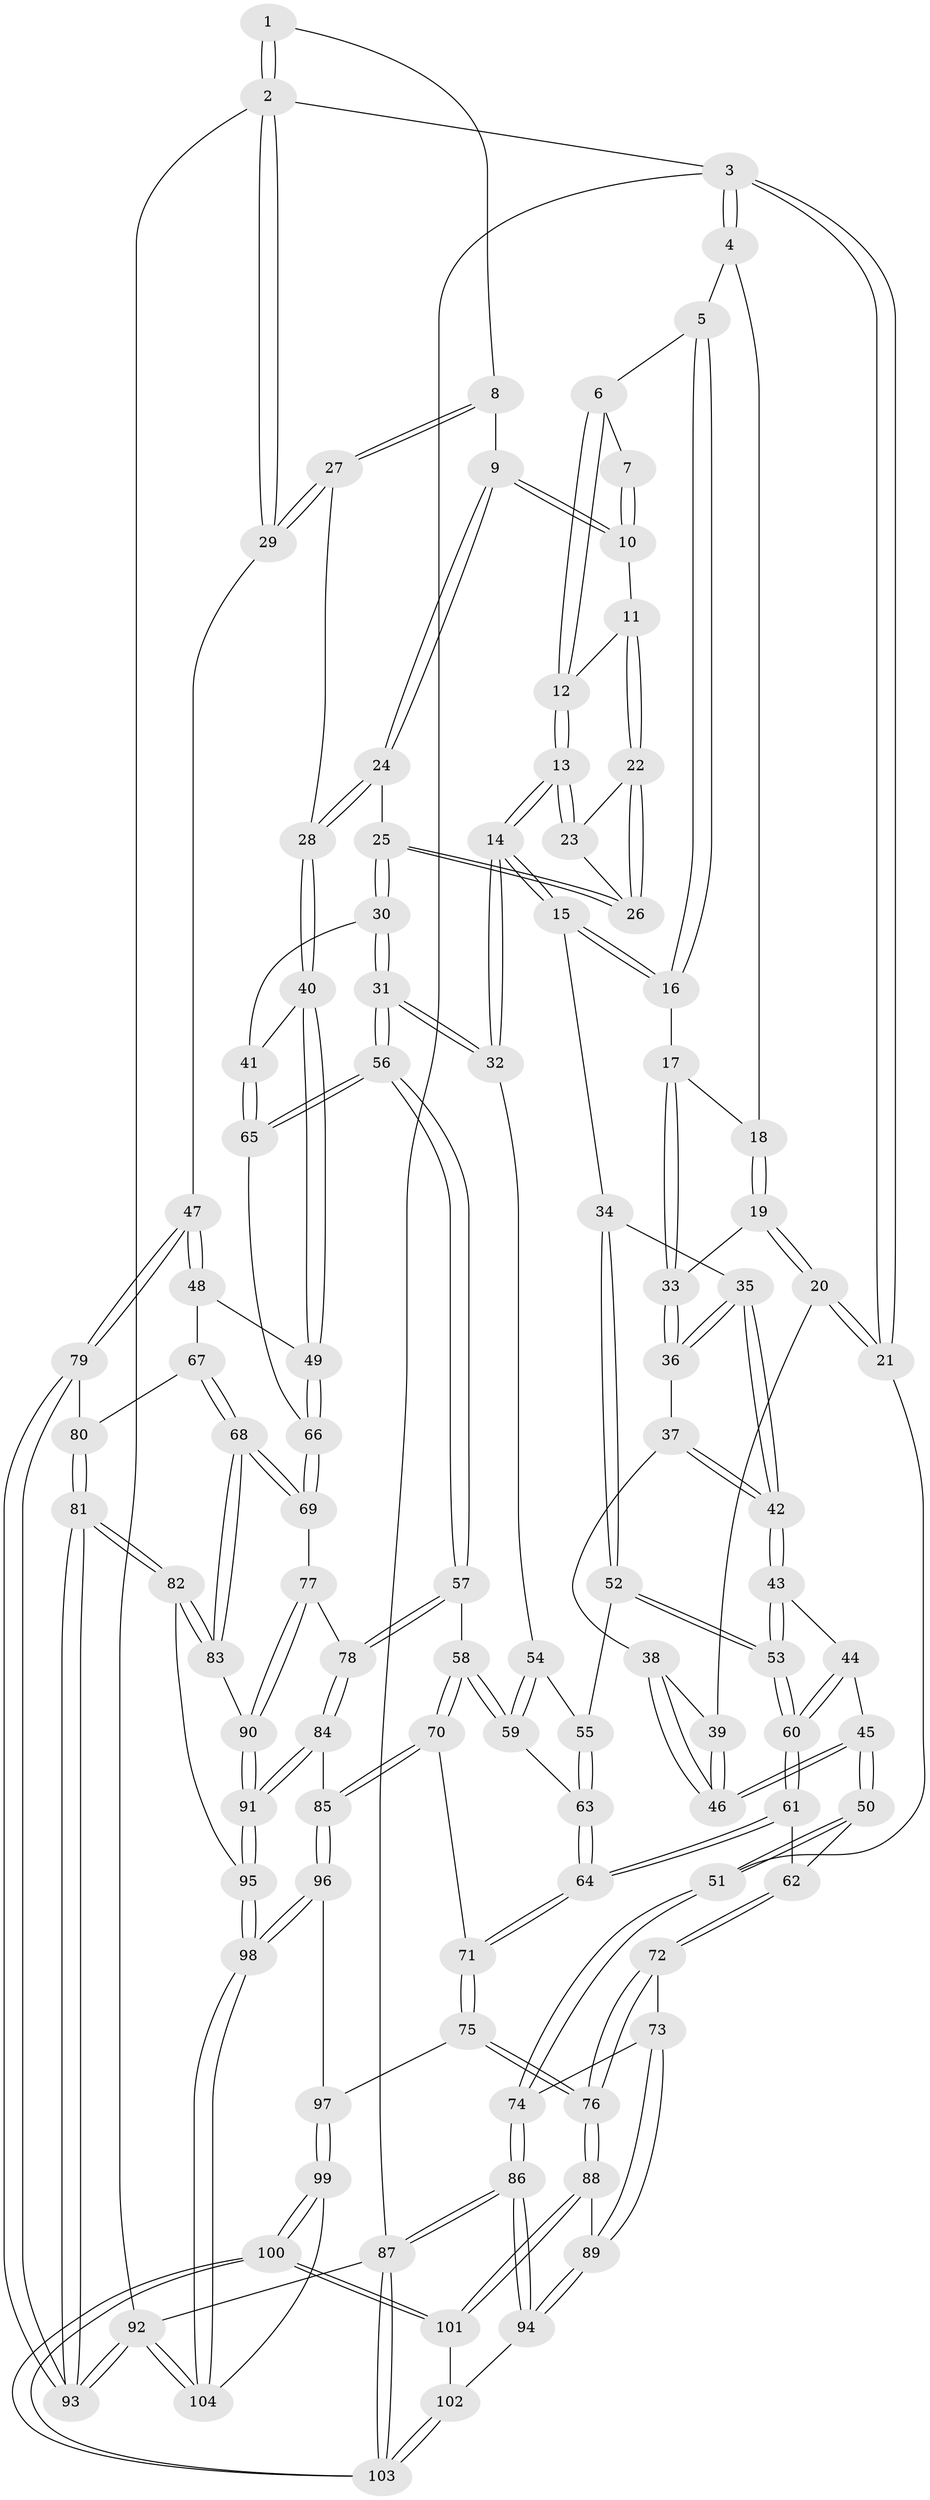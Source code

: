 // coarse degree distribution, {5: 0.4230769230769231, 8: 0.019230769230769232, 3: 0.07692307692307693, 4: 0.38461538461538464, 6: 0.07692307692307693, 2: 0.019230769230769232}
// Generated by graph-tools (version 1.1) at 2025/21/03/04/25 18:21:33]
// undirected, 104 vertices, 257 edges
graph export_dot {
graph [start="1"]
  node [color=gray90,style=filled];
  1 [pos="+0.8729586868251747+0"];
  2 [pos="+1+0"];
  3 [pos="+0+0"];
  4 [pos="+0+0"];
  5 [pos="+0.3585050032245859+0"];
  6 [pos="+0.38745880175147396+0"];
  7 [pos="+0.7185917756782729+0"];
  8 [pos="+0.8992880206874965+0.08385340182273913"];
  9 [pos="+0.8153744193619267+0.08081317735072"];
  10 [pos="+0.7141539940556172+0"];
  11 [pos="+0.6903246747459894+0.018795352669947446"];
  12 [pos="+0.5483093250481488+0.06438650736390077"];
  13 [pos="+0.5123449556329873+0.23738567917519626"];
  14 [pos="+0.5111894594895087+0.23984093618508018"];
  15 [pos="+0.4023709093712335+0.21495330511257568"];
  16 [pos="+0.33049263584225286+0.10578503742878986"];
  17 [pos="+0.21482428709038304+0.13406967544042594"];
  18 [pos="+0.06091422608720677+0"];
  19 [pos="+0.06319089212577449+0.16278876738884515"];
  20 [pos="+0+0.23398171177988286"];
  21 [pos="+0+0.2824240354801333"];
  22 [pos="+0.6897132138943579+0.022608874669448754"];
  23 [pos="+0.6316029084587353+0.11778838544927515"];
  24 [pos="+0.7804599601019765+0.17424578641712307"];
  25 [pos="+0.7289372808345811+0.19044964298713457"];
  26 [pos="+0.7213647582481244+0.17018000839488517"];
  27 [pos="+1+0.18249940832369754"];
  28 [pos="+0.9135765648333986+0.24616509006320506"];
  29 [pos="+1+0.17377423974817244"];
  30 [pos="+0.644669964453285+0.3053473302232034"];
  31 [pos="+0.5967421775507419+0.31430576928963594"];
  32 [pos="+0.5415908914556009+0.27085977370375397"];
  33 [pos="+0.15931477941600564+0.17890326292962636"];
  34 [pos="+0.39757078982733773+0.22071043115919906"];
  35 [pos="+0.29576584334647804+0.2729186459208992"];
  36 [pos="+0.16233699767270218+0.22703112195963235"];
  37 [pos="+0.15724388809086273+0.25824783893805475"];
  38 [pos="+0.1407349124936494+0.2733604341628233"];
  39 [pos="+0.022540872363691178+0.2625959790497196"];
  40 [pos="+0.8265777360968704+0.3683467164857207"];
  41 [pos="+0.8104628259147688+0.3651907973217017"];
  42 [pos="+0.2301911825699652+0.3254719732852822"];
  43 [pos="+0.22487289478442138+0.3488067837948945"];
  44 [pos="+0.12900374463660688+0.3785286897336237"];
  45 [pos="+0.11797221855722914+0.37796994302760223"];
  46 [pos="+0.1160446682510906+0.3471519143733889"];
  47 [pos="+1+0.5319849985333432"];
  48 [pos="+0.9343722691456421+0.4917357581227747"];
  49 [pos="+0.884885965661605+0.47748444290710695"];
  50 [pos="+0.08713304262415954+0.4052093487333702"];
  51 [pos="+0+0.464015569318855"];
  52 [pos="+0.3440758582515665+0.3922145598366242"];
  53 [pos="+0.26067964720285985+0.4101469292342063"];
  54 [pos="+0.4296112676416848+0.40372310680460827"];
  55 [pos="+0.3535183846028055+0.40666033386900957"];
  56 [pos="+0.5693537109976623+0.5447177291135255"];
  57 [pos="+0.5597761263429122+0.5533759514840736"];
  58 [pos="+0.5420076652519403+0.558361604085025"];
  59 [pos="+0.448842966184114+0.5344723951392228"];
  60 [pos="+0.2338913565608192+0.47342791997292744"];
  61 [pos="+0.2273724348528948+0.5393814740155658"];
  62 [pos="+0.19241501561107802+0.5540773220592217"];
  63 [pos="+0.3930381585552583+0.5282105901487538"];
  64 [pos="+0.31065143850482274+0.5639511257379645"];
  65 [pos="+0.652772195294794+0.5564405178567485"];
  66 [pos="+0.7665602138048448+0.5905008870629248"];
  67 [pos="+0.8843197852841285+0.6630255338221342"];
  68 [pos="+0.8084294645158762+0.6826250923848576"];
  69 [pos="+0.7813753976426925+0.6374830997196678"];
  70 [pos="+0.43078017058819784+0.7352548637115996"];
  71 [pos="+0.33665056368643403+0.7591292368009895"];
  72 [pos="+0.1442276508051766+0.5987023900038108"];
  73 [pos="+0+0.5965101274741502"];
  74 [pos="+0+0.5571233997673309"];
  75 [pos="+0.32994841694901794+0.7660770287755293"];
  76 [pos="+0.20808527173034785+0.7908681209992084"];
  77 [pos="+0.661424152238174+0.7260050668806425"];
  78 [pos="+0.6114901074076674+0.706723608485023"];
  79 [pos="+1+0.5321141948320511"];
  80 [pos="+0.9216723678594297+0.6646997610798385"];
  81 [pos="+0.9674248084261914+0.8972404104551407"];
  82 [pos="+0.8434133030130757+0.8443434409495045"];
  83 [pos="+0.8131326255972178+0.7538326142413891"];
  84 [pos="+0.5839489114817111+0.7698675465104609"];
  85 [pos="+0.5219079271910064+0.8118215847376594"];
  86 [pos="+0+0.9915016586498875"];
  87 [pos="+0+1"];
  88 [pos="+0.2034393008634486+0.7960377222849122"];
  89 [pos="+0.12370989421169176+0.8170377510058364"];
  90 [pos="+0.6744984948022547+0.7406740937414873"];
  91 [pos="+0.6858444143578498+0.8523923630808926"];
  92 [pos="+1+1"];
  93 [pos="+1+1"];
  94 [pos="+0.10105643442177042+0.8315168048574026"];
  95 [pos="+0.7086327737399011+0.8927982916648458"];
  96 [pos="+0.528580660511902+0.9214748225395683"];
  97 [pos="+0.3659107606214643+0.8540572928052659"];
  98 [pos="+0.582321292032039+1"];
  99 [pos="+0.30055106150019173+1"];
  100 [pos="+0.29745957953884744+1"];
  101 [pos="+0.2505296254692111+1"];
  102 [pos="+0.11901796493618393+0.922806099129835"];
  103 [pos="+0+1"];
  104 [pos="+0.5590602602087368+1"];
  1 -- 2;
  1 -- 2;
  1 -- 8;
  2 -- 3;
  2 -- 29;
  2 -- 29;
  2 -- 92;
  3 -- 4;
  3 -- 4;
  3 -- 21;
  3 -- 21;
  3 -- 87;
  4 -- 5;
  4 -- 18;
  5 -- 6;
  5 -- 16;
  5 -- 16;
  6 -- 7;
  6 -- 12;
  6 -- 12;
  7 -- 10;
  7 -- 10;
  8 -- 9;
  8 -- 27;
  8 -- 27;
  9 -- 10;
  9 -- 10;
  9 -- 24;
  9 -- 24;
  10 -- 11;
  11 -- 12;
  11 -- 22;
  11 -- 22;
  12 -- 13;
  12 -- 13;
  13 -- 14;
  13 -- 14;
  13 -- 23;
  13 -- 23;
  14 -- 15;
  14 -- 15;
  14 -- 32;
  14 -- 32;
  15 -- 16;
  15 -- 16;
  15 -- 34;
  16 -- 17;
  17 -- 18;
  17 -- 33;
  17 -- 33;
  18 -- 19;
  18 -- 19;
  19 -- 20;
  19 -- 20;
  19 -- 33;
  20 -- 21;
  20 -- 21;
  20 -- 39;
  21 -- 51;
  22 -- 23;
  22 -- 26;
  22 -- 26;
  23 -- 26;
  24 -- 25;
  24 -- 28;
  24 -- 28;
  25 -- 26;
  25 -- 26;
  25 -- 30;
  25 -- 30;
  27 -- 28;
  27 -- 29;
  27 -- 29;
  28 -- 40;
  28 -- 40;
  29 -- 47;
  30 -- 31;
  30 -- 31;
  30 -- 41;
  31 -- 32;
  31 -- 32;
  31 -- 56;
  31 -- 56;
  32 -- 54;
  33 -- 36;
  33 -- 36;
  34 -- 35;
  34 -- 52;
  34 -- 52;
  35 -- 36;
  35 -- 36;
  35 -- 42;
  35 -- 42;
  36 -- 37;
  37 -- 38;
  37 -- 42;
  37 -- 42;
  38 -- 39;
  38 -- 46;
  38 -- 46;
  39 -- 46;
  39 -- 46;
  40 -- 41;
  40 -- 49;
  40 -- 49;
  41 -- 65;
  41 -- 65;
  42 -- 43;
  42 -- 43;
  43 -- 44;
  43 -- 53;
  43 -- 53;
  44 -- 45;
  44 -- 60;
  44 -- 60;
  45 -- 46;
  45 -- 46;
  45 -- 50;
  45 -- 50;
  47 -- 48;
  47 -- 48;
  47 -- 79;
  47 -- 79;
  48 -- 49;
  48 -- 67;
  49 -- 66;
  49 -- 66;
  50 -- 51;
  50 -- 51;
  50 -- 62;
  51 -- 74;
  51 -- 74;
  52 -- 53;
  52 -- 53;
  52 -- 55;
  53 -- 60;
  53 -- 60;
  54 -- 55;
  54 -- 59;
  54 -- 59;
  55 -- 63;
  55 -- 63;
  56 -- 57;
  56 -- 57;
  56 -- 65;
  56 -- 65;
  57 -- 58;
  57 -- 78;
  57 -- 78;
  58 -- 59;
  58 -- 59;
  58 -- 70;
  58 -- 70;
  59 -- 63;
  60 -- 61;
  60 -- 61;
  61 -- 62;
  61 -- 64;
  61 -- 64;
  62 -- 72;
  62 -- 72;
  63 -- 64;
  63 -- 64;
  64 -- 71;
  64 -- 71;
  65 -- 66;
  66 -- 69;
  66 -- 69;
  67 -- 68;
  67 -- 68;
  67 -- 80;
  68 -- 69;
  68 -- 69;
  68 -- 83;
  68 -- 83;
  69 -- 77;
  70 -- 71;
  70 -- 85;
  70 -- 85;
  71 -- 75;
  71 -- 75;
  72 -- 73;
  72 -- 76;
  72 -- 76;
  73 -- 74;
  73 -- 89;
  73 -- 89;
  74 -- 86;
  74 -- 86;
  75 -- 76;
  75 -- 76;
  75 -- 97;
  76 -- 88;
  76 -- 88;
  77 -- 78;
  77 -- 90;
  77 -- 90;
  78 -- 84;
  78 -- 84;
  79 -- 80;
  79 -- 93;
  79 -- 93;
  80 -- 81;
  80 -- 81;
  81 -- 82;
  81 -- 82;
  81 -- 93;
  81 -- 93;
  82 -- 83;
  82 -- 83;
  82 -- 95;
  83 -- 90;
  84 -- 85;
  84 -- 91;
  84 -- 91;
  85 -- 96;
  85 -- 96;
  86 -- 87;
  86 -- 87;
  86 -- 94;
  86 -- 94;
  87 -- 103;
  87 -- 103;
  87 -- 92;
  88 -- 89;
  88 -- 101;
  88 -- 101;
  89 -- 94;
  89 -- 94;
  90 -- 91;
  90 -- 91;
  91 -- 95;
  91 -- 95;
  92 -- 93;
  92 -- 93;
  92 -- 104;
  92 -- 104;
  94 -- 102;
  95 -- 98;
  95 -- 98;
  96 -- 97;
  96 -- 98;
  96 -- 98;
  97 -- 99;
  97 -- 99;
  98 -- 104;
  98 -- 104;
  99 -- 100;
  99 -- 100;
  99 -- 104;
  100 -- 101;
  100 -- 101;
  100 -- 103;
  100 -- 103;
  101 -- 102;
  102 -- 103;
  102 -- 103;
}
